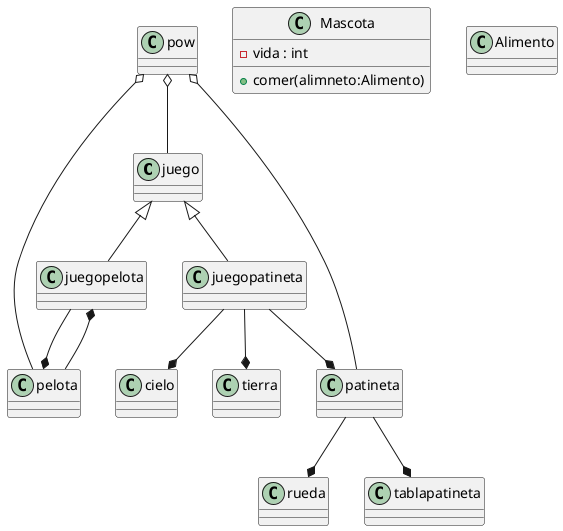 @startuml pow  


class juego

class juegopelota

class pelota

class patineta

class rueda

class tablapatineta

class juegopatineta
    
class cielo
   
class tierra
   
    pow o--juego

    juego<|--juegopelota
    juego<|--juegopatineta
    pow o-- patineta
    pow o-- pelota
    juegopelota--* pelota
            patineta--*rueda
            patineta--*tablapatineta
    pelota --* juegopelota
    juegopatineta --* cielo
    juegopatineta --* tierra
juegopatineta --* patineta

class Mascota{
    -vida : int
    +comer(alimneto:Alimento)
}
class Alimento{
    
}
    

@enduml